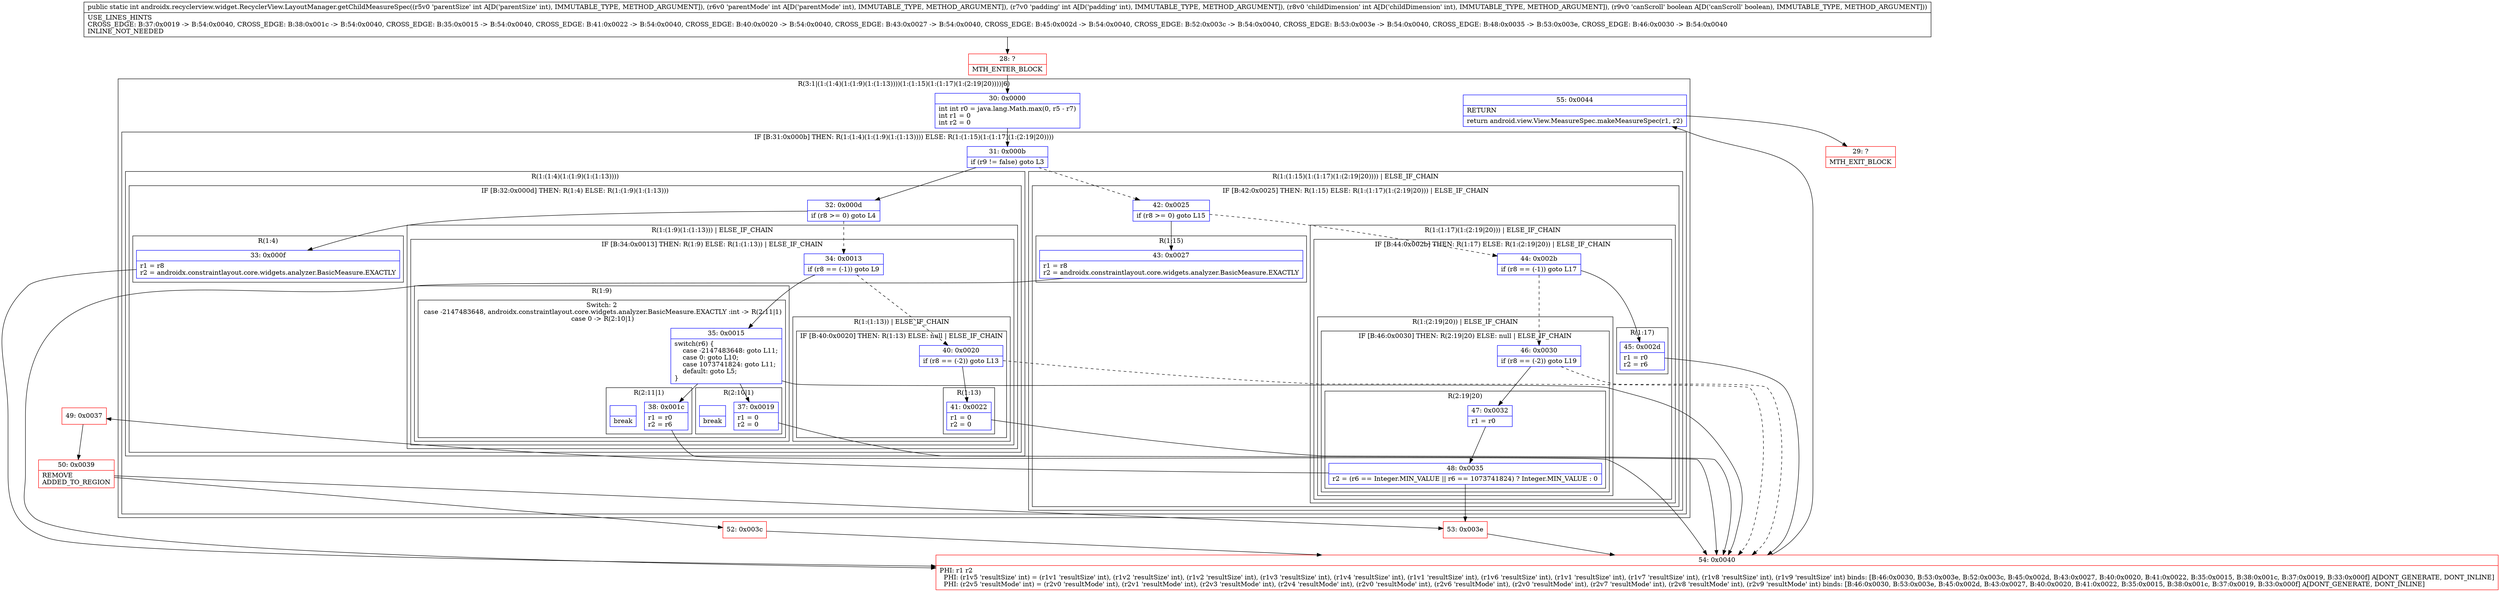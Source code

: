 digraph "CFG forandroidx.recyclerview.widget.RecyclerView.LayoutManager.getChildMeasureSpec(IIIIZ)I" {
subgraph cluster_Region_1355671343 {
label = "R(3:1|(1:(1:4)(1:(1:9)(1:(1:13))))(1:(1:15)(1:(1:17)(1:(2:19|20))))|6)";
node [shape=record,color=blue];
Node_30 [shape=record,label="{30\:\ 0x0000|int int r0 = java.lang.Math.max(0, r5 \- r7)\lint r1 = 0\lint r2 = 0\l}"];
subgraph cluster_IfRegion_634912497 {
label = "IF [B:31:0x000b] THEN: R(1:(1:4)(1:(1:9)(1:(1:13)))) ELSE: R(1:(1:15)(1:(1:17)(1:(2:19|20))))";
node [shape=record,color=blue];
Node_31 [shape=record,label="{31\:\ 0x000b|if (r9 != false) goto L3\l}"];
subgraph cluster_Region_791582074 {
label = "R(1:(1:4)(1:(1:9)(1:(1:13))))";
node [shape=record,color=blue];
subgraph cluster_IfRegion_1800506405 {
label = "IF [B:32:0x000d] THEN: R(1:4) ELSE: R(1:(1:9)(1:(1:13)))";
node [shape=record,color=blue];
Node_32 [shape=record,label="{32\:\ 0x000d|if (r8 \>= 0) goto L4\l}"];
subgraph cluster_Region_1310992291 {
label = "R(1:4)";
node [shape=record,color=blue];
Node_33 [shape=record,label="{33\:\ 0x000f|r1 = r8\lr2 = androidx.constraintlayout.core.widgets.analyzer.BasicMeasure.EXACTLY\l}"];
}
subgraph cluster_Region_1547250572 {
label = "R(1:(1:9)(1:(1:13))) | ELSE_IF_CHAIN\l";
node [shape=record,color=blue];
subgraph cluster_IfRegion_1174627980 {
label = "IF [B:34:0x0013] THEN: R(1:9) ELSE: R(1:(1:13)) | ELSE_IF_CHAIN\l";
node [shape=record,color=blue];
Node_34 [shape=record,label="{34\:\ 0x0013|if (r8 == (\-1)) goto L9\l}"];
subgraph cluster_Region_501071475 {
label = "R(1:9)";
node [shape=record,color=blue];
subgraph cluster_SwitchRegion_2055878985 {
label = "Switch: 2
 case -2147483648, androidx.constraintlayout.core.widgets.analyzer.BasicMeasure.EXACTLY :int -> R(2:11|1)
 case 0 -> R(2:10|1)";
node [shape=record,color=blue];
Node_35 [shape=record,label="{35\:\ 0x0015|switch(r6) \{\l    case \-2147483648: goto L11;\l    case 0: goto L10;\l    case 1073741824: goto L11;\l    default: goto L5;\l\}\l}"];
subgraph cluster_Region_1217685903 {
label = "R(2:11|1)";
node [shape=record,color=blue];
Node_38 [shape=record,label="{38\:\ 0x001c|r1 = r0\lr2 = r6\l}"];
Node_InsnContainer_1878657247 [shape=record,label="{|break\l}"];
}
subgraph cluster_Region_1411983243 {
label = "R(2:10|1)";
node [shape=record,color=blue];
Node_37 [shape=record,label="{37\:\ 0x0019|r1 = 0\lr2 = 0\l}"];
Node_InsnContainer_839918762 [shape=record,label="{|break\l}"];
}
}
}
subgraph cluster_Region_1112419005 {
label = "R(1:(1:13)) | ELSE_IF_CHAIN\l";
node [shape=record,color=blue];
subgraph cluster_IfRegion_1772426188 {
label = "IF [B:40:0x0020] THEN: R(1:13) ELSE: null | ELSE_IF_CHAIN\l";
node [shape=record,color=blue];
Node_40 [shape=record,label="{40\:\ 0x0020|if (r8 == (\-2)) goto L13\l}"];
subgraph cluster_Region_1040623863 {
label = "R(1:13)";
node [shape=record,color=blue];
Node_41 [shape=record,label="{41\:\ 0x0022|r1 = 0\lr2 = 0\l}"];
}
}
}
}
}
}
}
subgraph cluster_Region_1445348055 {
label = "R(1:(1:15)(1:(1:17)(1:(2:19|20)))) | ELSE_IF_CHAIN\l";
node [shape=record,color=blue];
subgraph cluster_IfRegion_1704991181 {
label = "IF [B:42:0x0025] THEN: R(1:15) ELSE: R(1:(1:17)(1:(2:19|20))) | ELSE_IF_CHAIN\l";
node [shape=record,color=blue];
Node_42 [shape=record,label="{42\:\ 0x0025|if (r8 \>= 0) goto L15\l}"];
subgraph cluster_Region_1429568463 {
label = "R(1:15)";
node [shape=record,color=blue];
Node_43 [shape=record,label="{43\:\ 0x0027|r1 = r8\lr2 = androidx.constraintlayout.core.widgets.analyzer.BasicMeasure.EXACTLY\l}"];
}
subgraph cluster_Region_1451805702 {
label = "R(1:(1:17)(1:(2:19|20))) | ELSE_IF_CHAIN\l";
node [shape=record,color=blue];
subgraph cluster_IfRegion_393383528 {
label = "IF [B:44:0x002b] THEN: R(1:17) ELSE: R(1:(2:19|20)) | ELSE_IF_CHAIN\l";
node [shape=record,color=blue];
Node_44 [shape=record,label="{44\:\ 0x002b|if (r8 == (\-1)) goto L17\l}"];
subgraph cluster_Region_409879921 {
label = "R(1:17)";
node [shape=record,color=blue];
Node_45 [shape=record,label="{45\:\ 0x002d|r1 = r0\lr2 = r6\l}"];
}
subgraph cluster_Region_1940281003 {
label = "R(1:(2:19|20)) | ELSE_IF_CHAIN\l";
node [shape=record,color=blue];
subgraph cluster_IfRegion_380454755 {
label = "IF [B:46:0x0030] THEN: R(2:19|20) ELSE: null | ELSE_IF_CHAIN\l";
node [shape=record,color=blue];
Node_46 [shape=record,label="{46\:\ 0x0030|if (r8 == (\-2)) goto L19\l}"];
subgraph cluster_Region_1786649904 {
label = "R(2:19|20)";
node [shape=record,color=blue];
Node_47 [shape=record,label="{47\:\ 0x0032|r1 = r0\l}"];
Node_48 [shape=record,label="{48\:\ 0x0035|r2 = (r6 == Integer.MIN_VALUE \|\| r6 == 1073741824) ? Integer.MIN_VALUE : 0\l}"];
}
}
}
}
}
}
}
}
Node_55 [shape=record,label="{55\:\ 0x0044|RETURN\l|return android.view.View.MeasureSpec.makeMeasureSpec(r1, r2)\l}"];
}
Node_28 [shape=record,color=red,label="{28\:\ ?|MTH_ENTER_BLOCK\l}"];
Node_54 [shape=record,color=red,label="{54\:\ 0x0040|PHI: r1 r2 \l  PHI: (r1v5 'resultSize' int) = (r1v1 'resultSize' int), (r1v2 'resultSize' int), (r1v2 'resultSize' int), (r1v3 'resultSize' int), (r1v4 'resultSize' int), (r1v1 'resultSize' int), (r1v6 'resultSize' int), (r1v1 'resultSize' int), (r1v7 'resultSize' int), (r1v8 'resultSize' int), (r1v9 'resultSize' int) binds: [B:46:0x0030, B:53:0x003e, B:52:0x003c, B:45:0x002d, B:43:0x0027, B:40:0x0020, B:41:0x0022, B:35:0x0015, B:38:0x001c, B:37:0x0019, B:33:0x000f] A[DONT_GENERATE, DONT_INLINE]\l  PHI: (r2v5 'resultMode' int) = (r2v0 'resultMode' int), (r2v1 'resultMode' int), (r2v3 'resultMode' int), (r2v4 'resultMode' int), (r2v0 'resultMode' int), (r2v6 'resultMode' int), (r2v0 'resultMode' int), (r2v7 'resultMode' int), (r2v8 'resultMode' int), (r2v9 'resultMode' int) binds: [B:46:0x0030, B:53:0x003e, B:45:0x002d, B:43:0x0027, B:40:0x0020, B:41:0x0022, B:35:0x0015, B:38:0x001c, B:37:0x0019, B:33:0x000f] A[DONT_GENERATE, DONT_INLINE]\l}"];
Node_29 [shape=record,color=red,label="{29\:\ ?|MTH_EXIT_BLOCK\l}"];
Node_49 [shape=record,color=red,label="{49\:\ 0x0037}"];
Node_50 [shape=record,color=red,label="{50\:\ 0x0039|REMOVE\lADDED_TO_REGION\l}"];
Node_52 [shape=record,color=red,label="{52\:\ 0x003c}"];
Node_53 [shape=record,color=red,label="{53\:\ 0x003e}"];
MethodNode[shape=record,label="{public static int androidx.recyclerview.widget.RecyclerView.LayoutManager.getChildMeasureSpec((r5v0 'parentSize' int A[D('parentSize' int), IMMUTABLE_TYPE, METHOD_ARGUMENT]), (r6v0 'parentMode' int A[D('parentMode' int), IMMUTABLE_TYPE, METHOD_ARGUMENT]), (r7v0 'padding' int A[D('padding' int), IMMUTABLE_TYPE, METHOD_ARGUMENT]), (r8v0 'childDimension' int A[D('childDimension' int), IMMUTABLE_TYPE, METHOD_ARGUMENT]), (r9v0 'canScroll' boolean A[D('canScroll' boolean), IMMUTABLE_TYPE, METHOD_ARGUMENT]))  | USE_LINES_HINTS\lCROSS_EDGE: B:37:0x0019 \-\> B:54:0x0040, CROSS_EDGE: B:38:0x001c \-\> B:54:0x0040, CROSS_EDGE: B:35:0x0015 \-\> B:54:0x0040, CROSS_EDGE: B:41:0x0022 \-\> B:54:0x0040, CROSS_EDGE: B:40:0x0020 \-\> B:54:0x0040, CROSS_EDGE: B:43:0x0027 \-\> B:54:0x0040, CROSS_EDGE: B:45:0x002d \-\> B:54:0x0040, CROSS_EDGE: B:52:0x003c \-\> B:54:0x0040, CROSS_EDGE: B:53:0x003e \-\> B:54:0x0040, CROSS_EDGE: B:48:0x0035 \-\> B:53:0x003e, CROSS_EDGE: B:46:0x0030 \-\> B:54:0x0040\lINLINE_NOT_NEEDED\l}"];
MethodNode -> Node_28;Node_30 -> Node_31;
Node_31 -> Node_32;
Node_31 -> Node_42[style=dashed];
Node_32 -> Node_33;
Node_32 -> Node_34[style=dashed];
Node_33 -> Node_54;
Node_34 -> Node_35;
Node_34 -> Node_40[style=dashed];
Node_35 -> Node_37;
Node_35 -> Node_38;
Node_35 -> Node_54;
Node_38 -> Node_54;
Node_37 -> Node_54;
Node_40 -> Node_41;
Node_40 -> Node_54[style=dashed];
Node_41 -> Node_54;
Node_42 -> Node_43;
Node_42 -> Node_44[style=dashed];
Node_43 -> Node_54;
Node_44 -> Node_45;
Node_44 -> Node_46[style=dashed];
Node_45 -> Node_54;
Node_46 -> Node_47;
Node_46 -> Node_54[style=dashed];
Node_47 -> Node_48;
Node_48 -> Node_49;
Node_48 -> Node_53;
Node_55 -> Node_29;
Node_28 -> Node_30;
Node_54 -> Node_55;
Node_49 -> Node_50;
Node_50 -> Node_52;
Node_50 -> Node_53;
Node_52 -> Node_54;
Node_53 -> Node_54;
}

